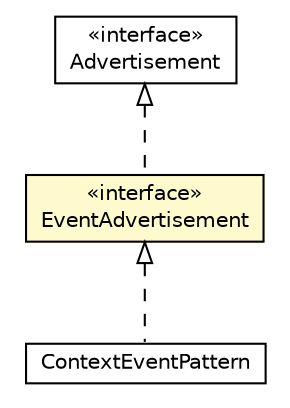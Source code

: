 #!/usr/local/bin/dot
#
# Class diagram 
# Generated by UMLGraph version R5_6-24-gf6e263 (http://www.umlgraph.org/)
#

digraph G {
	edge [fontname="Helvetica",fontsize=10,labelfontname="Helvetica",labelfontsize=10];
	node [fontname="Helvetica",fontsize=10,shape=plaintext];
	nodesep=0.25;
	ranksep=0.5;
	// org.universAAL.middleware.bus.model.matchable.EventAdvertisement
	c182606 [label=<<table title="org.universAAL.middleware.bus.model.matchable.EventAdvertisement" border="0" cellborder="1" cellspacing="0" cellpadding="2" port="p" bgcolor="lemonChiffon" href="./EventAdvertisement.html">
		<tr><td><table border="0" cellspacing="0" cellpadding="1">
<tr><td align="center" balign="center"> &#171;interface&#187; </td></tr>
<tr><td align="center" balign="center"> EventAdvertisement </td></tr>
		</table></td></tr>
		</table>>, URL="./EventAdvertisement.html", fontname="Helvetica", fontcolor="black", fontsize=10.0];
	// org.universAAL.middleware.bus.model.matchable.Advertisement
	c182609 [label=<<table title="org.universAAL.middleware.bus.model.matchable.Advertisement" border="0" cellborder="1" cellspacing="0" cellpadding="2" port="p" href="./Advertisement.html">
		<tr><td><table border="0" cellspacing="0" cellpadding="1">
<tr><td align="center" balign="center"> &#171;interface&#187; </td></tr>
<tr><td align="center" balign="center"> Advertisement </td></tr>
		</table></td></tr>
		</table>>, URL="./Advertisement.html", fontname="Helvetica", fontcolor="black", fontsize=10.0];
	// org.universAAL.middleware.context.ContextEventPattern
	c182628 [label=<<table title="org.universAAL.middleware.context.ContextEventPattern" border="0" cellborder="1" cellspacing="0" cellpadding="2" port="p" href="../../../context/ContextEventPattern.html">
		<tr><td><table border="0" cellspacing="0" cellpadding="1">
<tr><td align="center" balign="center"> ContextEventPattern </td></tr>
		</table></td></tr>
		</table>>, URL="../../../context/ContextEventPattern.html", fontname="Helvetica", fontcolor="black", fontsize=10.0];
	//org.universAAL.middleware.bus.model.matchable.EventAdvertisement implements org.universAAL.middleware.bus.model.matchable.Advertisement
	c182609:p -> c182606:p [dir=back,arrowtail=empty,style=dashed];
	//org.universAAL.middleware.context.ContextEventPattern implements org.universAAL.middleware.bus.model.matchable.EventAdvertisement
	c182606:p -> c182628:p [dir=back,arrowtail=empty,style=dashed];
}

